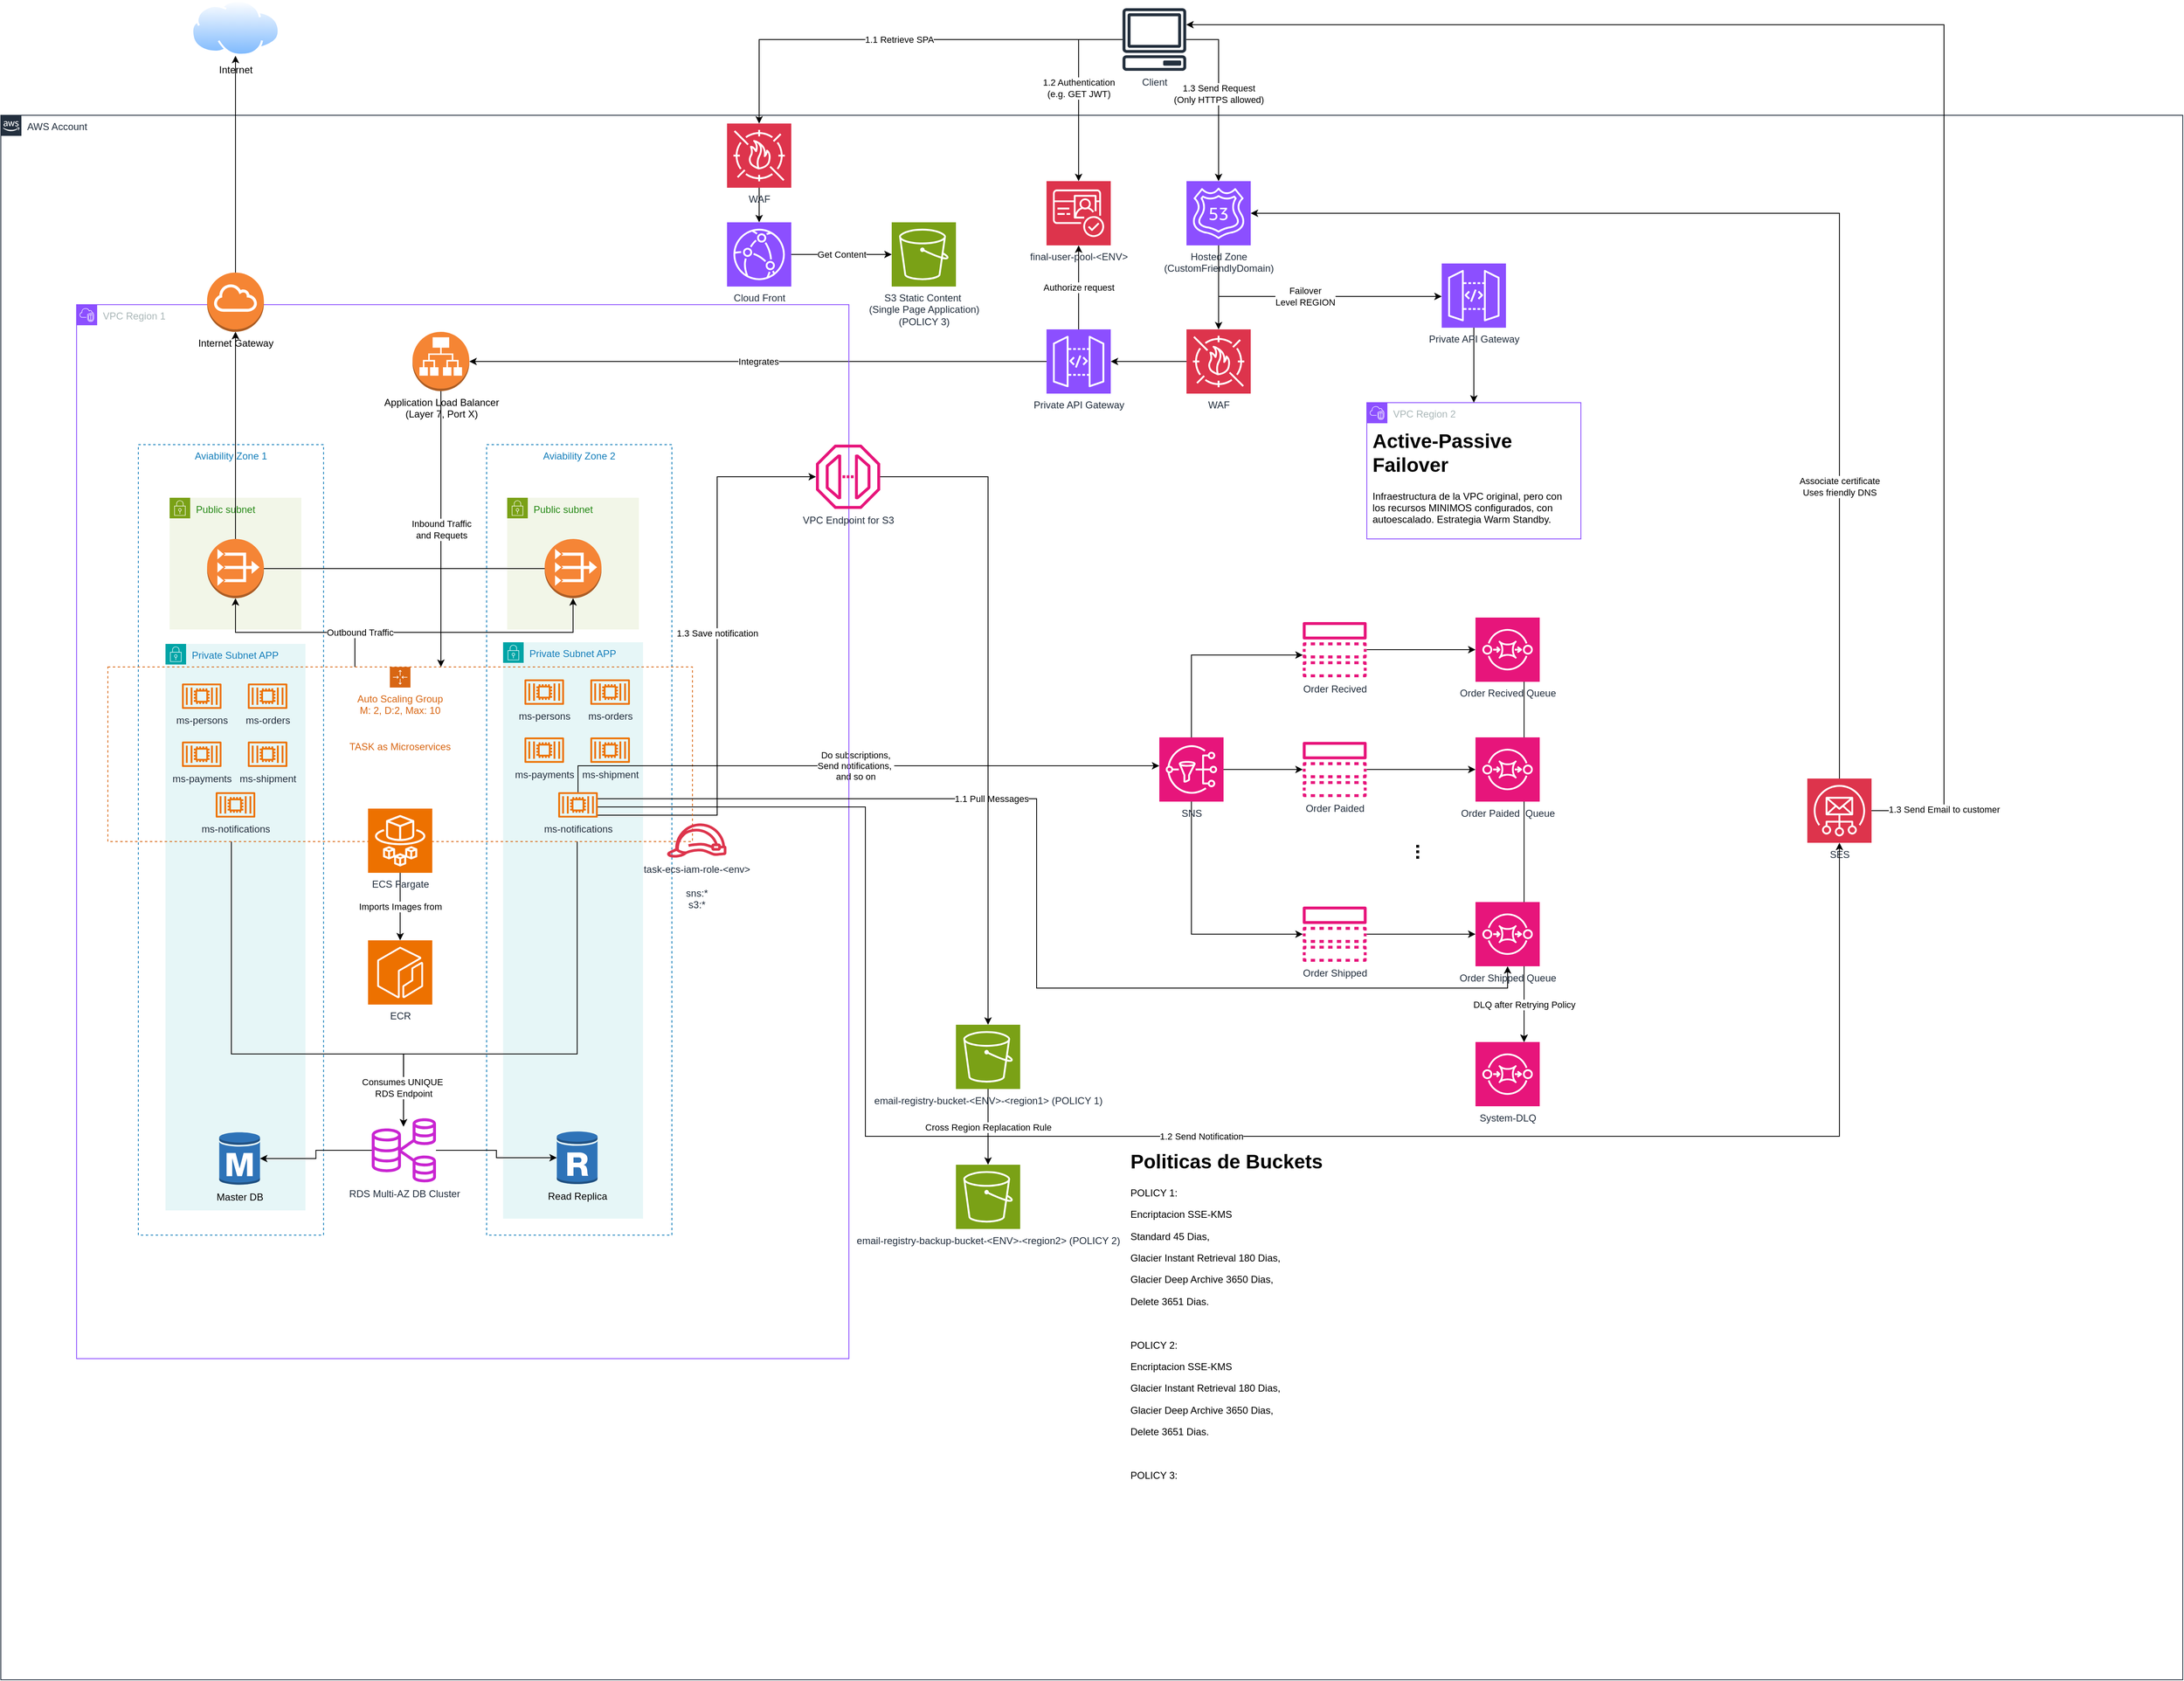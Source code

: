 <mxfile version="26.0.14">
  <diagram name="Página-1" id="UeyDWp3atbMxSJS5Hcny">
    <mxGraphModel dx="2261" dy="1907" grid="1" gridSize="10" guides="1" tooltips="1" connect="1" arrows="1" fold="1" page="1" pageScale="1" pageWidth="827" pageHeight="1169" math="0" shadow="0">
      <root>
        <mxCell id="0" />
        <mxCell id="1" parent="0" />
        <mxCell id="W8wxUIG6hcebt33dwh8t-103" value="Public subnet" style="points=[[0,0],[0.25,0],[0.5,0],[0.75,0],[1,0],[1,0.25],[1,0.5],[1,0.75],[1,1],[0.75,1],[0.5,1],[0.25,1],[0,1],[0,0.75],[0,0.5],[0,0.25]];outlineConnect=0;gradientColor=none;html=1;whiteSpace=wrap;fontSize=12;fontStyle=0;container=0;pointerEvents=0;collapsible=0;recursiveResize=0;shape=mxgraph.aws4.group;grIcon=mxgraph.aws4.group_security_group;grStroke=0;strokeColor=#7AA116;fillColor=#F2F6E8;verticalAlign=top;align=left;spacingLeft=30;fontColor=#248814;dashed=0;movable=1;resizable=1;rotatable=1;deletable=1;editable=1;locked=0;connectable=1;" parent="1" vertex="1">
          <mxGeometry x="35" y="364.5" width="160" height="160" as="geometry" />
        </mxCell>
        <mxCell id="W8wxUIG6hcebt33dwh8t-148" value="Aviability Zone 2" style="fillColor=none;strokeColor=#147EBA;dashed=1;verticalAlign=top;fontStyle=0;fontColor=#147EBA;whiteSpace=wrap;html=1;" parent="1" vertex="1">
          <mxGeometry x="10" y="300" width="225" height="960" as="geometry" />
        </mxCell>
        <mxCell id="W8wxUIG6hcebt33dwh8t-147" value="Aviability Zone 1" style="fillColor=none;strokeColor=#147EBA;dashed=1;verticalAlign=top;fontStyle=0;fontColor=#147EBA;whiteSpace=wrap;html=1;" parent="1" vertex="1">
          <mxGeometry x="-413" y="300" width="225" height="960" as="geometry" />
        </mxCell>
        <mxCell id="W8wxUIG6hcebt33dwh8t-63" value="Public subnet" style="points=[[0,0],[0.25,0],[0.5,0],[0.75,0],[1,0],[1,0.25],[1,0.5],[1,0.75],[1,1],[0.75,1],[0.5,1],[0.25,1],[0,1],[0,0.75],[0,0.5],[0,0.25]];outlineConnect=0;gradientColor=none;html=1;whiteSpace=wrap;fontSize=12;fontStyle=0;container=0;pointerEvents=0;collapsible=0;recursiveResize=0;shape=mxgraph.aws4.group;grIcon=mxgraph.aws4.group_security_group;grStroke=0;strokeColor=#7AA116;fillColor=#F2F6E8;verticalAlign=top;align=left;spacingLeft=30;fontColor=#248814;dashed=0;" parent="1" vertex="1">
          <mxGeometry x="-375" y="364.5" width="160" height="160" as="geometry" />
        </mxCell>
        <mxCell id="W8wxUIG6hcebt33dwh8t-146" style="edgeStyle=orthogonalEdgeStyle;rounded=0;orthogonalLoop=1;jettySize=auto;html=1;entryX=0.5;entryY=1;entryDx=0;entryDy=0;entryPerimeter=0;" parent="1" source="W8wxUIG6hcebt33dwh8t-104" target="W8wxUIG6hcebt33dwh8t-142" edge="1">
          <mxGeometry relative="1" as="geometry" />
        </mxCell>
        <mxCell id="W8wxUIG6hcebt33dwh8t-137" value="AWS Account" style="points=[[0,0],[0.25,0],[0.5,0],[0.75,0],[1,0],[1,0.25],[1,0.5],[1,0.75],[1,1],[0.75,1],[0.5,1],[0.25,1],[0,1],[0,0.75],[0,0.5],[0,0.25]];outlineConnect=0;gradientColor=none;html=1;whiteSpace=wrap;fontSize=12;fontStyle=0;container=0;pointerEvents=0;collapsible=0;recursiveResize=0;shape=mxgraph.aws4.group;grIcon=mxgraph.aws4.group_aws_cloud_alt;strokeColor=#232F3E;fillColor=none;verticalAlign=top;align=left;spacingLeft=30;fontColor=#232F3E;dashed=0;" parent="1" vertex="1">
          <mxGeometry x="-580" y="-100" width="2650" height="1900" as="geometry" />
        </mxCell>
        <mxCell id="W8wxUIG6hcebt33dwh8t-102" value="Private Subnet APP" style="points=[[0,0],[0.25,0],[0.5,0],[0.75,0],[1,0],[1,0.25],[1,0.5],[1,0.75],[1,1],[0.75,1],[0.5,1],[0.25,1],[0,1],[0,0.75],[0,0.5],[0,0.25]];outlineConnect=0;gradientColor=none;html=1;whiteSpace=wrap;fontSize=12;fontStyle=0;container=0;pointerEvents=0;collapsible=0;recursiveResize=0;shape=mxgraph.aws4.group;grIcon=mxgraph.aws4.group_security_group;grStroke=0;strokeColor=#00A4A6;fillColor=#E6F6F7;verticalAlign=top;align=left;spacingLeft=30;fontColor=#147EBA;dashed=0;movable=1;resizable=1;rotatable=1;deletable=1;editable=1;locked=0;connectable=1;" parent="1" vertex="1">
          <mxGeometry x="30" y="540" width="170" height="700" as="geometry" />
        </mxCell>
        <mxCell id="W8wxUIG6hcebt33dwh8t-8" style="edgeStyle=orthogonalEdgeStyle;rounded=0;orthogonalLoop=1;jettySize=auto;html=1;" parent="1" source="W8wxUIG6hcebt33dwh8t-2" target="W8wxUIG6hcebt33dwh8t-4" edge="1">
          <mxGeometry relative="1" as="geometry">
            <Array as="points">
              <mxPoint x="866" y="555.5" />
            </Array>
          </mxGeometry>
        </mxCell>
        <mxCell id="W8wxUIG6hcebt33dwh8t-9" style="edgeStyle=orthogonalEdgeStyle;rounded=0;orthogonalLoop=1;jettySize=auto;html=1;" parent="1" source="W8wxUIG6hcebt33dwh8t-2" target="W8wxUIG6hcebt33dwh8t-5" edge="1">
          <mxGeometry relative="1" as="geometry" />
        </mxCell>
        <mxCell id="W8wxUIG6hcebt33dwh8t-10" style="edgeStyle=orthogonalEdgeStyle;rounded=0;orthogonalLoop=1;jettySize=auto;html=1;" parent="1" source="W8wxUIG6hcebt33dwh8t-2" target="W8wxUIG6hcebt33dwh8t-6" edge="1">
          <mxGeometry relative="1" as="geometry">
            <Array as="points">
              <mxPoint x="866" y="894.5" />
            </Array>
          </mxGeometry>
        </mxCell>
        <mxCell id="W8wxUIG6hcebt33dwh8t-2" value="SNS" style="sketch=0;points=[[0,0,0],[0.25,0,0],[0.5,0,0],[0.75,0,0],[1,0,0],[0,1,0],[0.25,1,0],[0.5,1,0],[0.75,1,0],[1,1,0],[0,0.25,0],[0,0.5,0],[0,0.75,0],[1,0.25,0],[1,0.5,0],[1,0.75,0]];outlineConnect=0;fontColor=#232F3E;fillColor=#E7157B;strokeColor=#ffffff;dashed=0;verticalLabelPosition=bottom;verticalAlign=top;align=center;html=1;fontSize=12;fontStyle=0;aspect=fixed;shape=mxgraph.aws4.resourceIcon;resIcon=mxgraph.aws4.sns;" parent="1" vertex="1">
          <mxGeometry x="827" y="655.5" width="78" height="78" as="geometry" />
        </mxCell>
        <mxCell id="W8wxUIG6hcebt33dwh8t-18" style="edgeStyle=orthogonalEdgeStyle;rounded=0;orthogonalLoop=1;jettySize=auto;html=1;" parent="1" source="W8wxUIG6hcebt33dwh8t-4" target="W8wxUIG6hcebt33dwh8t-13" edge="1">
          <mxGeometry relative="1" as="geometry" />
        </mxCell>
        <mxCell id="W8wxUIG6hcebt33dwh8t-4" value="Order Recived" style="sketch=0;outlineConnect=0;fontColor=#232F3E;gradientColor=none;fillColor=#E7157B;strokeColor=none;dashed=0;verticalLabelPosition=bottom;verticalAlign=top;align=center;html=1;fontSize=12;fontStyle=0;aspect=fixed;pointerEvents=1;shape=mxgraph.aws4.topic;" parent="1" vertex="1">
          <mxGeometry x="1001" y="515.5" width="78" height="67" as="geometry" />
        </mxCell>
        <mxCell id="W8wxUIG6hcebt33dwh8t-17" style="edgeStyle=orthogonalEdgeStyle;rounded=0;orthogonalLoop=1;jettySize=auto;html=1;" parent="1" source="W8wxUIG6hcebt33dwh8t-5" target="W8wxUIG6hcebt33dwh8t-14" edge="1">
          <mxGeometry relative="1" as="geometry" />
        </mxCell>
        <mxCell id="W8wxUIG6hcebt33dwh8t-5" value="Order Paided" style="sketch=0;outlineConnect=0;fontColor=#232F3E;gradientColor=none;fillColor=#E7157B;strokeColor=none;dashed=0;verticalLabelPosition=bottom;verticalAlign=top;align=center;html=1;fontSize=12;fontStyle=0;aspect=fixed;pointerEvents=1;shape=mxgraph.aws4.topic;" parent="1" vertex="1">
          <mxGeometry x="1001" y="661" width="78" height="67" as="geometry" />
        </mxCell>
        <mxCell id="W8wxUIG6hcebt33dwh8t-16" style="edgeStyle=orthogonalEdgeStyle;rounded=0;orthogonalLoop=1;jettySize=auto;html=1;" parent="1" source="W8wxUIG6hcebt33dwh8t-6" target="W8wxUIG6hcebt33dwh8t-15" edge="1">
          <mxGeometry relative="1" as="geometry" />
        </mxCell>
        <mxCell id="W8wxUIG6hcebt33dwh8t-6" value="Order Shipped" style="sketch=0;outlineConnect=0;fontColor=#232F3E;gradientColor=none;fillColor=#E7157B;strokeColor=none;dashed=0;verticalLabelPosition=bottom;verticalAlign=top;align=center;html=1;fontSize=12;fontStyle=0;aspect=fixed;pointerEvents=1;shape=mxgraph.aws4.topic;" parent="1" vertex="1">
          <mxGeometry x="1001" y="861" width="78" height="67" as="geometry" />
        </mxCell>
        <mxCell id="W8wxUIG6hcebt33dwh8t-34" value="Cross Region Replacation Rule" style="edgeStyle=orthogonalEdgeStyle;rounded=0;orthogonalLoop=1;jettySize=auto;html=1;" parent="1" source="W8wxUIG6hcebt33dwh8t-11" target="W8wxUIG6hcebt33dwh8t-33" edge="1">
          <mxGeometry relative="1" as="geometry">
            <mxPoint as="offset" />
          </mxGeometry>
        </mxCell>
        <mxCell id="W8wxUIG6hcebt33dwh8t-11" value="email-registry-bucket-&amp;lt;ENV&amp;gt;-&amp;lt;region1&amp;gt; (POLICY 1)" style="sketch=0;points=[[0,0,0],[0.25,0,0],[0.5,0,0],[0.75,0,0],[1,0,0],[0,1,0],[0.25,1,0],[0.5,1,0],[0.75,1,0],[1,1,0],[0,0.25,0],[0,0.5,0],[0,0.75,0],[1,0.25,0],[1,0.5,0],[1,0.75,0]];outlineConnect=0;fontColor=#232F3E;fillColor=#7AA116;strokeColor=#ffffff;dashed=0;verticalLabelPosition=bottom;verticalAlign=top;align=center;html=1;fontSize=12;fontStyle=0;aspect=fixed;shape=mxgraph.aws4.resourceIcon;resIcon=mxgraph.aws4.s3;" parent="1" vertex="1">
          <mxGeometry x="580" y="1004.5" width="78" height="78" as="geometry" />
        </mxCell>
        <mxCell id="W8wxUIG6hcebt33dwh8t-12" value="&lt;h1 style=&quot;margin-top: 0px;&quot;&gt;Politicas de Buckets&lt;/h1&gt;&lt;p&gt;&lt;span style=&quot;background-color: transparent; color: light-dark(rgb(0, 0, 0), rgb(255, 255, 255));&quot;&gt;POLICY 1:&lt;/span&gt;&lt;br&gt;&lt;/p&gt;&lt;p&gt;Encriptacion SSE-KMS&lt;span style=&quot;background-color: transparent; color: light-dark(rgb(0, 0, 0), rgb(255, 255, 255));&quot;&gt;&lt;br&gt;&lt;/span&gt;&lt;/p&gt;&lt;p&gt;Standard 45 Dias,&lt;/p&gt;&lt;p&gt;Glacier Instant Retrieval 180 Dias,&lt;/p&gt;&lt;p&gt;&lt;span style=&quot;background-color: transparent; color: light-dark(rgb(0, 0, 0), rgb(255, 255, 255));&quot;&gt;Glacier Deep Archive 3650 Dias,&lt;/span&gt;&lt;br&gt;&lt;/p&gt;&lt;p&gt;&lt;span style=&quot;background-color: transparent; color: light-dark(rgb(0, 0, 0), rgb(255, 255, 255));&quot;&gt;Delete 3651 Dias.&lt;/span&gt;&lt;/p&gt;&lt;p&gt;&lt;span style=&quot;background-color: transparent; color: light-dark(rgb(0, 0, 0), rgb(255, 255, 255));&quot;&gt;&lt;br&gt;&lt;/span&gt;&lt;/p&gt;&lt;p&gt;POLICY 2:&lt;/p&gt;&lt;p&gt;Encriptacion SSE-KMS&lt;br&gt;&lt;/p&gt;&lt;p&gt;&lt;span style=&quot;background-color: transparent; color: light-dark(rgb(0, 0, 0), rgb(255, 255, 255));&quot;&gt;Glacier Instant Retrieval 180 Dias,&lt;/span&gt;&lt;br&gt;&lt;/p&gt;&lt;p&gt;&lt;span style=&quot;background-color: transparent; color: light-dark(rgb(0, 0, 0), rgb(255, 255, 255));&quot;&gt;Glacier Deep Archive 3650 Dias,&lt;/span&gt;&lt;br&gt;&lt;/p&gt;&lt;p&gt;&lt;span style=&quot;background-color: transparent; color: light-dark(rgb(0, 0, 0), rgb(255, 255, 255));&quot;&gt;Delete 3651 Dias.&lt;/span&gt;&lt;/p&gt;&lt;p&gt;&lt;span style=&quot;background-color: transparent; color: light-dark(rgb(0, 0, 0), rgb(255, 255, 255));&quot;&gt;&lt;br&gt;&lt;/span&gt;&lt;/p&gt;&lt;p&gt;&lt;span style=&quot;background-color: transparent; color: light-dark(rgb(0, 0, 0), rgb(255, 255, 255));&quot;&gt;POLICY 3:&lt;/span&gt;&lt;/p&gt;&lt;p&gt;&lt;span style=&quot;background-color: transparent; color: light-dark(rgb(0, 0, 0), rgb(255, 255, 255));&quot;&gt;&lt;br&gt;&lt;/span&gt;&lt;/p&gt;" style="text;html=1;whiteSpace=wrap;overflow=hidden;rounded=0;" parent="1" vertex="1">
          <mxGeometry x="790" y="1150" width="380" height="600" as="geometry" />
        </mxCell>
        <mxCell id="W8wxUIG6hcebt33dwh8t-37" style="edgeStyle=orthogonalEdgeStyle;rounded=0;orthogonalLoop=1;jettySize=auto;html=1;" parent="1" edge="1">
          <mxGeometry relative="1" as="geometry">
            <mxPoint x="1270" y="588" as="sourcePoint" />
            <mxPoint x="1270" y="1025.5" as="targetPoint" />
          </mxGeometry>
        </mxCell>
        <mxCell id="W8wxUIG6hcebt33dwh8t-13" value="Order Recived Queue" style="sketch=0;points=[[0,0,0],[0.25,0,0],[0.5,0,0],[0.75,0,0],[1,0,0],[0,1,0],[0.25,1,0],[0.5,1,0],[0.75,1,0],[1,1,0],[0,0.25,0],[0,0.5,0],[0,0.75,0],[1,0.25,0],[1,0.5,0],[1,0.75,0]];outlineConnect=0;fontColor=#232F3E;fillColor=#E7157B;strokeColor=#ffffff;dashed=0;verticalLabelPosition=bottom;verticalAlign=top;align=center;html=1;fontSize=12;fontStyle=0;aspect=fixed;shape=mxgraph.aws4.resourceIcon;resIcon=mxgraph.aws4.sqs;" parent="1" vertex="1">
          <mxGeometry x="1211" y="510" width="78" height="78" as="geometry" />
        </mxCell>
        <mxCell id="W8wxUIG6hcebt33dwh8t-38" style="edgeStyle=orthogonalEdgeStyle;rounded=0;orthogonalLoop=1;jettySize=auto;html=1;" parent="1" edge="1">
          <mxGeometry relative="1" as="geometry">
            <mxPoint x="1270" y="733.5" as="sourcePoint" />
            <mxPoint x="1270" y="1025.5" as="targetPoint" />
          </mxGeometry>
        </mxCell>
        <mxCell id="W8wxUIG6hcebt33dwh8t-14" value="Order Paided&amp;nbsp;&amp;nbsp;Queue" style="sketch=0;points=[[0,0,0],[0.25,0,0],[0.5,0,0],[0.75,0,0],[1,0,0],[0,1,0],[0.25,1,0],[0.5,1,0],[0.75,1,0],[1,1,0],[0,0.25,0],[0,0.5,0],[0,0.75,0],[1,0.25,0],[1,0.5,0],[1,0.75,0]];outlineConnect=0;fontColor=#232F3E;fillColor=#E7157B;strokeColor=#ffffff;dashed=0;verticalLabelPosition=bottom;verticalAlign=top;align=center;html=1;fontSize=12;fontStyle=0;aspect=fixed;shape=mxgraph.aws4.resourceIcon;resIcon=mxgraph.aws4.sqs;" parent="1" vertex="1">
          <mxGeometry x="1211" y="655.5" width="78" height="78" as="geometry" />
        </mxCell>
        <mxCell id="W8wxUIG6hcebt33dwh8t-15" value="Order Shipped Queue" style="sketch=0;points=[[0,0,0],[0.25,0,0],[0.5,0,0],[0.75,0,0],[1,0,0],[0,1,0],[0.25,1,0],[0.5,1,0],[0.75,1,0],[1,1,0],[0,0.25,0],[0,0.5,0],[0,0.75,0],[1,0.25,0],[1,0.5,0],[1,0.75,0]];outlineConnect=0;fontColor=#232F3E;fillColor=#E7157B;strokeColor=#ffffff;dashed=0;verticalLabelPosition=bottom;verticalAlign=top;align=center;html=1;fontSize=12;fontStyle=0;aspect=fixed;shape=mxgraph.aws4.resourceIcon;resIcon=mxgraph.aws4.sqs;" parent="1" vertex="1">
          <mxGeometry x="1211" y="855.5" width="78" height="78" as="geometry" />
        </mxCell>
        <mxCell id="W8wxUIG6hcebt33dwh8t-32" value="1.3 Save notification" style="edgeStyle=orthogonalEdgeStyle;rounded=0;orthogonalLoop=1;jettySize=auto;html=1;" parent="1" source="W8wxUIG6hcebt33dwh8t-128" target="yXCmuLq85bu9272WF-M7-2" edge="1">
          <mxGeometry x="0.084" relative="1" as="geometry">
            <mxPoint x="619" y="783.5" as="sourcePoint" />
            <Array as="points">
              <mxPoint x="290" y="750" />
              <mxPoint x="290" y="339" />
            </Array>
            <mxPoint as="offset" />
          </mxGeometry>
        </mxCell>
        <mxCell id="W8wxUIG6hcebt33dwh8t-151" value="1.3 Send Email to customer" style="edgeStyle=orthogonalEdgeStyle;rounded=0;orthogonalLoop=1;jettySize=auto;html=1;" parent="1" source="W8wxUIG6hcebt33dwh8t-23" target="W8wxUIG6hcebt33dwh8t-45" edge="1">
          <mxGeometry x="-0.909" relative="1" as="geometry">
            <Array as="points">
              <mxPoint x="1780" y="744" />
              <mxPoint x="1780" y="-210" />
            </Array>
            <mxPoint as="offset" />
          </mxGeometry>
        </mxCell>
        <mxCell id="W8wxUIG6hcebt33dwh8t-23" value="SES" style="sketch=0;points=[[0,0,0],[0.25,0,0],[0.5,0,0],[0.75,0,0],[1,0,0],[0,1,0],[0.25,1,0],[0.5,1,0],[0.75,1,0],[1,1,0],[0,0.25,0],[0,0.5,0],[0,0.75,0],[1,0.25,0],[1,0.5,0],[1,0.75,0]];outlineConnect=0;fontColor=#232F3E;fillColor=#DD344C;strokeColor=#ffffff;dashed=0;verticalLabelPosition=bottom;verticalAlign=top;align=center;html=1;fontSize=12;fontStyle=0;aspect=fixed;shape=mxgraph.aws4.resourceIcon;resIcon=mxgraph.aws4.simple_email_service;" parent="1" vertex="1">
          <mxGeometry x="1614" y="705.5" width="78" height="78" as="geometry" />
        </mxCell>
        <mxCell id="W8wxUIG6hcebt33dwh8t-53" style="edgeStyle=orthogonalEdgeStyle;rounded=0;orthogonalLoop=1;jettySize=auto;html=1;" parent="1" source="W8wxUIG6hcebt33dwh8t-28" target="W8wxUIG6hcebt33dwh8t-52" edge="1">
          <mxGeometry relative="1" as="geometry" />
        </mxCell>
        <mxCell id="vb863O5oUdCs1b9omrCE-2" value="Failover&lt;div&gt;Level REGION&lt;/div&gt;" style="edgeStyle=orthogonalEdgeStyle;rounded=0;orthogonalLoop=1;jettySize=auto;html=1;" parent="1" source="W8wxUIG6hcebt33dwh8t-28" target="W8wxUIG6hcebt33dwh8t-157" edge="1">
          <mxGeometry relative="1" as="geometry">
            <Array as="points">
              <mxPoint x="899" y="120" />
            </Array>
          </mxGeometry>
        </mxCell>
        <mxCell id="W8wxUIG6hcebt33dwh8t-28" value="Hosted Zone&lt;div&gt;(CustomFriendlyDomain)&lt;/div&gt;" style="sketch=0;points=[[0,0,0],[0.25,0,0],[0.5,0,0],[0.75,0,0],[1,0,0],[0,1,0],[0.25,1,0],[0.5,1,0],[0.75,1,0],[1,1,0],[0,0.25,0],[0,0.5,0],[0,0.75,0],[1,0.25,0],[1,0.5,0],[1,0.75,0]];outlineConnect=0;fontColor=#232F3E;fillColor=#8C4FFF;strokeColor=#ffffff;dashed=0;verticalLabelPosition=bottom;verticalAlign=top;align=center;html=1;fontSize=12;fontStyle=0;aspect=fixed;shape=mxgraph.aws4.resourceIcon;resIcon=mxgraph.aws4.route_53;" parent="1" vertex="1">
          <mxGeometry x="860" y="-20" width="78" height="78" as="geometry" />
        </mxCell>
        <mxCell id="W8wxUIG6hcebt33dwh8t-30" value="&lt;h1 style=&quot;margin-top: 0px;&quot;&gt;...&lt;/h1&gt;" style="text;html=1;whiteSpace=wrap;overflow=hidden;rounded=0;rotation=90;" parent="1" vertex="1">
          <mxGeometry x="1131" y="775.5" width="30" height="44.5" as="geometry" />
        </mxCell>
        <mxCell id="W8wxUIG6hcebt33dwh8t-33" value="email-registry-backup-bucket-&amp;lt;ENV&amp;gt;-&amp;lt;region2&amp;gt;&amp;nbsp;(POLICY 2)" style="sketch=0;points=[[0,0,0],[0.25,0,0],[0.5,0,0],[0.75,0,0],[1,0,0],[0,1,0],[0.25,1,0],[0.5,1,0],[0.75,1,0],[1,1,0],[0,0.25,0],[0,0.5,0],[0,0.75,0],[1,0.25,0],[1,0.5,0],[1,0.75,0]];outlineConnect=0;fontColor=#232F3E;fillColor=#7AA116;strokeColor=#ffffff;dashed=0;verticalLabelPosition=bottom;verticalAlign=top;align=center;html=1;fontSize=12;fontStyle=0;aspect=fixed;shape=mxgraph.aws4.resourceIcon;resIcon=mxgraph.aws4.s3;" parent="1" vertex="1">
          <mxGeometry x="580" y="1174.5" width="78" height="78" as="geometry" />
        </mxCell>
        <mxCell id="W8wxUIG6hcebt33dwh8t-35" value="System-DLQ" style="sketch=0;points=[[0,0,0],[0.25,0,0],[0.5,0,0],[0.75,0,0],[1,0,0],[0,1,0],[0.25,1,0],[0.5,1,0],[0.75,1,0],[1,1,0],[0,0.25,0],[0,0.5,0],[0,0.75,0],[1,0.25,0],[1,0.5,0],[1,0.75,0]];outlineConnect=0;fontColor=#232F3E;fillColor=#E7157B;strokeColor=#ffffff;dashed=0;verticalLabelPosition=bottom;verticalAlign=top;align=center;html=1;fontSize=12;fontStyle=0;aspect=fixed;shape=mxgraph.aws4.resourceIcon;resIcon=mxgraph.aws4.sqs;" parent="1" vertex="1">
          <mxGeometry x="1211" y="1025.5" width="78" height="78" as="geometry" />
        </mxCell>
        <mxCell id="W8wxUIG6hcebt33dwh8t-39" value="DLQ after Retrying Policy" style="edgeStyle=orthogonalEdgeStyle;rounded=0;orthogonalLoop=1;jettySize=auto;html=1;entryX=0.5;entryY=0;entryDx=0;entryDy=0;entryPerimeter=0;" parent="1" edge="1">
          <mxGeometry relative="1" as="geometry">
            <mxPoint x="1270" y="933.5" as="sourcePoint" />
            <mxPoint x="1270" y="1025.5" as="targetPoint" />
          </mxGeometry>
        </mxCell>
        <mxCell id="W8wxUIG6hcebt33dwh8t-44" value="Get Content" style="edgeStyle=orthogonalEdgeStyle;rounded=0;orthogonalLoop=1;jettySize=auto;html=1;" parent="1" source="W8wxUIG6hcebt33dwh8t-41" target="W8wxUIG6hcebt33dwh8t-43" edge="1">
          <mxGeometry relative="1" as="geometry" />
        </mxCell>
        <mxCell id="W8wxUIG6hcebt33dwh8t-41" value="Cloud Front" style="sketch=0;points=[[0,0,0],[0.25,0,0],[0.5,0,0],[0.75,0,0],[1,0,0],[0,1,0],[0.25,1,0],[0.5,1,0],[0.75,1,0],[1,1,0],[0,0.25,0],[0,0.5,0],[0,0.75,0],[1,0.25,0],[1,0.5,0],[1,0.75,0]];outlineConnect=0;fontColor=#232F3E;fillColor=#8C4FFF;strokeColor=#ffffff;dashed=0;verticalLabelPosition=bottom;verticalAlign=top;align=center;html=1;fontSize=12;fontStyle=0;aspect=fixed;shape=mxgraph.aws4.resourceIcon;resIcon=mxgraph.aws4.cloudfront;" parent="1" vertex="1">
          <mxGeometry x="302" y="30" width="78" height="78" as="geometry" />
        </mxCell>
        <mxCell id="W8wxUIG6hcebt33dwh8t-42" value="final-user-pool-&amp;lt;ENV&amp;gt;" style="sketch=0;points=[[0,0,0],[0.25,0,0],[0.5,0,0],[0.75,0,0],[1,0,0],[0,1,0],[0.25,1,0],[0.5,1,0],[0.75,1,0],[1,1,0],[0,0.25,0],[0,0.5,0],[0,0.75,0],[1,0.25,0],[1,0.5,0],[1,0.75,0]];outlineConnect=0;fontColor=#232F3E;fillColor=#DD344C;strokeColor=#ffffff;dashed=0;verticalLabelPosition=bottom;verticalAlign=top;align=center;html=1;fontSize=12;fontStyle=0;aspect=fixed;shape=mxgraph.aws4.resourceIcon;resIcon=mxgraph.aws4.cognito;" parent="1" vertex="1">
          <mxGeometry x="690" y="-20" width="78" height="78" as="geometry" />
        </mxCell>
        <mxCell id="W8wxUIG6hcebt33dwh8t-43" value="S3 Static Content&amp;nbsp;&lt;div&gt;&lt;span style=&quot;background-color: transparent; color: light-dark(rgb(35, 47, 62), rgb(189, 199, 212));&quot;&gt;(Single Page Application)&lt;/span&gt;&lt;/div&gt;&lt;div&gt;&lt;span style=&quot;background-color: transparent; color: light-dark(rgb(35, 47, 62), rgb(189, 199, 212));&quot;&gt;(POLICY 3)&lt;/span&gt;&lt;/div&gt;" style="sketch=0;points=[[0,0,0],[0.25,0,0],[0.5,0,0],[0.75,0,0],[1,0,0],[0,1,0],[0.25,1,0],[0.5,1,0],[0.75,1,0],[1,1,0],[0,0.25,0],[0,0.5,0],[0,0.75,0],[1,0.25,0],[1,0.5,0],[1,0.75,0]];outlineConnect=0;fontColor=#232F3E;fillColor=#7AA116;strokeColor=#ffffff;dashed=0;verticalLabelPosition=bottom;verticalAlign=top;align=center;html=1;fontSize=12;fontStyle=0;aspect=fixed;shape=mxgraph.aws4.resourceIcon;resIcon=mxgraph.aws4.s3;" parent="1" vertex="1">
          <mxGeometry x="502" y="30" width="78" height="78" as="geometry" />
        </mxCell>
        <mxCell id="W8wxUIG6hcebt33dwh8t-47" value="1.2 Authentication&lt;div&gt;(e.g. GET JWT)&lt;/div&gt;" style="edgeStyle=orthogonalEdgeStyle;rounded=0;orthogonalLoop=1;jettySize=auto;html=1;" parent="1" source="W8wxUIG6hcebt33dwh8t-45" target="W8wxUIG6hcebt33dwh8t-42" edge="1">
          <mxGeometry relative="1" as="geometry" />
        </mxCell>
        <mxCell id="W8wxUIG6hcebt33dwh8t-49" value="1.3 Send Request&lt;div&gt;(Only HTTPS allowed)&lt;/div&gt;" style="edgeStyle=orthogonalEdgeStyle;rounded=0;orthogonalLoop=1;jettySize=auto;html=1;" parent="1" source="W8wxUIG6hcebt33dwh8t-45" target="W8wxUIG6hcebt33dwh8t-28" edge="1">
          <mxGeometry relative="1" as="geometry" />
        </mxCell>
        <mxCell id="MJlRMA11UOelgyCEUxNU-2" value="1.1 Retrieve SPA" style="edgeStyle=orthogonalEdgeStyle;rounded=0;orthogonalLoop=1;jettySize=auto;html=1;" parent="1" source="W8wxUIG6hcebt33dwh8t-45" target="MJlRMA11UOelgyCEUxNU-1" edge="1">
          <mxGeometry relative="1" as="geometry" />
        </mxCell>
        <mxCell id="W8wxUIG6hcebt33dwh8t-45" value="Client" style="sketch=0;outlineConnect=0;fontColor=#232F3E;gradientColor=none;fillColor=#232F3D;strokeColor=none;dashed=0;verticalLabelPosition=bottom;verticalAlign=top;align=center;html=1;fontSize=12;fontStyle=0;aspect=fixed;pointerEvents=1;shape=mxgraph.aws4.client;" parent="1" vertex="1">
          <mxGeometry x="782" y="-230" width="78" height="76" as="geometry" />
        </mxCell>
        <mxCell id="W8wxUIG6hcebt33dwh8t-131" value="Integrates" style="edgeStyle=orthogonalEdgeStyle;rounded=0;orthogonalLoop=1;jettySize=auto;html=1;" parent="1" source="W8wxUIG6hcebt33dwh8t-48" target="W8wxUIG6hcebt33dwh8t-115" edge="1">
          <mxGeometry relative="1" as="geometry">
            <mxPoint x="288" y="199" as="targetPoint" />
          </mxGeometry>
        </mxCell>
        <mxCell id="W8wxUIG6hcebt33dwh8t-150" value="Authorize request" style="edgeStyle=orthogonalEdgeStyle;rounded=0;orthogonalLoop=1;jettySize=auto;html=1;" parent="1" source="W8wxUIG6hcebt33dwh8t-48" target="W8wxUIG6hcebt33dwh8t-42" edge="1">
          <mxGeometry relative="1" as="geometry" />
        </mxCell>
        <mxCell id="W8wxUIG6hcebt33dwh8t-48" value="Private API Gateway" style="sketch=0;points=[[0,0,0],[0.25,0,0],[0.5,0,0],[0.75,0,0],[1,0,0],[0,1,0],[0.25,1,0],[0.5,1,0],[0.75,1,0],[1,1,0],[0,0.25,0],[0,0.5,0],[0,0.75,0],[1,0.25,0],[1,0.5,0],[1,0.75,0]];outlineConnect=0;fontColor=#232F3E;fillColor=#8C4FFF;strokeColor=#ffffff;dashed=0;verticalLabelPosition=bottom;verticalAlign=top;align=center;html=1;fontSize=12;fontStyle=0;aspect=fixed;shape=mxgraph.aws4.resourceIcon;resIcon=mxgraph.aws4.api_gateway;" parent="1" vertex="1">
          <mxGeometry x="690" y="160" width="78" height="78" as="geometry" />
        </mxCell>
        <mxCell id="W8wxUIG6hcebt33dwh8t-51" value="Associate certificate&lt;div&gt;Uses friendly DNS&lt;/div&gt;" style="edgeStyle=orthogonalEdgeStyle;rounded=0;orthogonalLoop=1;jettySize=auto;html=1;entryX=1;entryY=0.5;entryDx=0;entryDy=0;entryPerimeter=0;" parent="1" source="W8wxUIG6hcebt33dwh8t-23" target="W8wxUIG6hcebt33dwh8t-28" edge="1">
          <mxGeometry x="-0.494" relative="1" as="geometry">
            <Array as="points">
              <mxPoint x="1653" y="19" />
            </Array>
            <mxPoint as="offset" />
          </mxGeometry>
        </mxCell>
        <mxCell id="W8wxUIG6hcebt33dwh8t-54" style="edgeStyle=orthogonalEdgeStyle;rounded=0;orthogonalLoop=1;jettySize=auto;html=1;" parent="1" source="W8wxUIG6hcebt33dwh8t-52" target="W8wxUIG6hcebt33dwh8t-48" edge="1">
          <mxGeometry relative="1" as="geometry" />
        </mxCell>
        <mxCell id="W8wxUIG6hcebt33dwh8t-52" value="WAF" style="sketch=0;points=[[0,0,0],[0.25,0,0],[0.5,0,0],[0.75,0,0],[1,0,0],[0,1,0],[0.25,1,0],[0.5,1,0],[0.75,1,0],[1,1,0],[0,0.25,0],[0,0.5,0],[0,0.75,0],[1,0.25,0],[1,0.5,0],[1,0.75,0]];outlineConnect=0;fontColor=#232F3E;fillColor=#DD344C;strokeColor=#ffffff;dashed=0;verticalLabelPosition=bottom;verticalAlign=top;align=center;html=1;fontSize=12;fontStyle=0;aspect=fixed;shape=mxgraph.aws4.resourceIcon;resIcon=mxgraph.aws4.waf;" parent="1" vertex="1">
          <mxGeometry x="860" y="160" width="78" height="78" as="geometry" />
        </mxCell>
        <mxCell id="W8wxUIG6hcebt33dwh8t-62" value="Private Subnet APP" style="points=[[0,0],[0.25,0],[0.5,0],[0.75,0],[1,0],[1,0.25],[1,0.5],[1,0.75],[1,1],[0.75,1],[0.5,1],[0.25,1],[0,1],[0,0.75],[0,0.5],[0,0.25]];outlineConnect=0;gradientColor=none;html=1;whiteSpace=wrap;fontSize=12;fontStyle=0;container=0;pointerEvents=0;collapsible=0;recursiveResize=0;shape=mxgraph.aws4.group;grIcon=mxgraph.aws4.group_security_group;grStroke=0;strokeColor=#00A4A6;fillColor=#E6F6F7;verticalAlign=top;align=left;spacingLeft=30;fontColor=#147EBA;dashed=0;" parent="1" vertex="1">
          <mxGeometry x="-380" y="542" width="170" height="688" as="geometry" />
        </mxCell>
        <mxCell id="W8wxUIG6hcebt33dwh8t-117" style="edgeStyle=orthogonalEdgeStyle;rounded=0;orthogonalLoop=1;jettySize=auto;html=1;" parent="1" source="W8wxUIG6hcebt33dwh8t-69" edge="1">
          <mxGeometry relative="1" as="geometry">
            <mxPoint x="-90.947" y="1128.099" as="targetPoint" />
            <Array as="points">
              <mxPoint x="-300" y="1040" />
              <mxPoint x="-91" y="1040" />
            </Array>
          </mxGeometry>
        </mxCell>
        <mxCell id="W8wxUIG6hcebt33dwh8t-118" value="Consumes UNIQUE&amp;nbsp;&lt;div&gt;RDS Endpoint&lt;/div&gt;" style="edgeStyle=orthogonalEdgeStyle;rounded=0;orthogonalLoop=1;jettySize=auto;html=1;" parent="1" source="W8wxUIG6hcebt33dwh8t-69" edge="1">
          <mxGeometry x="0.827" relative="1" as="geometry">
            <mxPoint x="-90.947" y="1128.099" as="targetPoint" />
            <Array as="points">
              <mxPoint x="120" y="1040" />
              <mxPoint x="-91" y="1040" />
            </Array>
            <mxPoint y="1" as="offset" />
          </mxGeometry>
        </mxCell>
        <mxCell id="W8wxUIG6hcebt33dwh8t-140" style="edgeStyle=orthogonalEdgeStyle;rounded=0;orthogonalLoop=1;jettySize=auto;html=1;" parent="1" source="W8wxUIG6hcebt33dwh8t-69" target="W8wxUIG6hcebt33dwh8t-64" edge="1">
          <mxGeometry relative="1" as="geometry">
            <Array as="points">
              <mxPoint x="-150" y="528" />
              <mxPoint x="-295" y="528" />
            </Array>
          </mxGeometry>
        </mxCell>
        <mxCell id="W8wxUIG6hcebt33dwh8t-141" value="Outbound Traffic" style="edgeStyle=orthogonalEdgeStyle;rounded=0;orthogonalLoop=1;jettySize=auto;html=1;" parent="1" source="W8wxUIG6hcebt33dwh8t-69" target="W8wxUIG6hcebt33dwh8t-104" edge="1">
          <mxGeometry x="-0.727" relative="1" as="geometry">
            <Array as="points">
              <mxPoint x="-150" y="528" />
              <mxPoint x="115" y="528" />
            </Array>
            <mxPoint as="offset" />
          </mxGeometry>
        </mxCell>
        <mxCell id="W8wxUIG6hcebt33dwh8t-69" value="Auto Scaling Group&lt;div&gt;M: 2, D:2, Max: 10&lt;/div&gt;&lt;div&gt;&lt;br&gt;&lt;/div&gt;&lt;div&gt;&lt;br&gt;&lt;/div&gt;&lt;div&gt;TASK as Microservices&lt;/div&gt;" style="points=[[0,0],[0.25,0],[0.5,0],[0.75,0],[1,0],[1,0.25],[1,0.5],[1,0.75],[1,1],[0.75,1],[0.5,1],[0.25,1],[0,1],[0,0.75],[0,0.5],[0,0.25]];outlineConnect=0;gradientColor=none;html=1;whiteSpace=wrap;fontSize=12;fontStyle=0;container=0;pointerEvents=0;collapsible=0;recursiveResize=0;shape=mxgraph.aws4.groupCenter;grIcon=mxgraph.aws4.group_auto_scaling_group;grStroke=1;strokeColor=#D86613;fillColor=none;verticalAlign=top;align=center;fontColor=#D86613;dashed=1;spacingTop=25;" parent="1" vertex="1">
          <mxGeometry x="-450" y="570" width="710" height="212" as="geometry" />
        </mxCell>
        <mxCell id="W8wxUIG6hcebt33dwh8t-78" value="Imports Images from" style="edgeStyle=orthogonalEdgeStyle;rounded=0;orthogonalLoop=1;jettySize=auto;html=1;" parent="1" source="W8wxUIG6hcebt33dwh8t-70" target="W8wxUIG6hcebt33dwh8t-71" edge="1">
          <mxGeometry relative="1" as="geometry" />
        </mxCell>
        <mxCell id="W8wxUIG6hcebt33dwh8t-70" value="ECS Fargate" style="sketch=0;points=[[0,0,0],[0.25,0,0],[0.5,0,0],[0.75,0,0],[1,0,0],[0,1,0],[0.25,1,0],[0.5,1,0],[0.75,1,0],[1,1,0],[0,0.25,0],[0,0.5,0],[0,0.75,0],[1,0.25,0],[1,0.5,0],[1,0.75,0]];outlineConnect=0;fontColor=#232F3E;fillColor=#ED7100;strokeColor=#ffffff;dashed=0;verticalLabelPosition=bottom;verticalAlign=top;align=center;html=1;fontSize=12;fontStyle=0;aspect=fixed;shape=mxgraph.aws4.resourceIcon;resIcon=mxgraph.aws4.fargate;" parent="1" vertex="1">
          <mxGeometry x="-134" y="742" width="78" height="78" as="geometry" />
        </mxCell>
        <mxCell id="W8wxUIG6hcebt33dwh8t-71" value="ECR" style="sketch=0;points=[[0,0,0],[0.25,0,0],[0.5,0,0],[0.75,0,0],[1,0,0],[0,1,0],[0.25,1,0],[0.5,1,0],[0.75,1,0],[1,1,0],[0,0.25,0],[0,0.5,0],[0,0.75,0],[1,0.25,0],[1,0.5,0],[1,0.75,0]];outlineConnect=0;fontColor=#232F3E;fillColor=#ED7100;strokeColor=#ffffff;dashed=0;verticalLabelPosition=bottom;verticalAlign=top;align=center;html=1;fontSize=12;fontStyle=0;aspect=fixed;shape=mxgraph.aws4.resourceIcon;resIcon=mxgraph.aws4.ecr;" parent="1" vertex="1">
          <mxGeometry x="-134" y="902" width="78" height="78" as="geometry" />
        </mxCell>
        <mxCell id="W8wxUIG6hcebt33dwh8t-149" value="Inbound Traffic&lt;div&gt;and Requets&lt;/div&gt;" style="edgeStyle=orthogonalEdgeStyle;rounded=0;orthogonalLoop=1;jettySize=auto;html=1;" parent="1" source="W8wxUIG6hcebt33dwh8t-115" target="W8wxUIG6hcebt33dwh8t-69" edge="1">
          <mxGeometry relative="1" as="geometry">
            <Array as="points">
              <mxPoint x="-50" y="199" />
            </Array>
          </mxGeometry>
        </mxCell>
        <mxCell id="W8wxUIG6hcebt33dwh8t-119" value="ms-persons" style="sketch=0;outlineConnect=0;fontColor=#232F3E;gradientColor=none;fillColor=#ED7100;strokeColor=none;dashed=0;verticalLabelPosition=bottom;verticalAlign=top;align=center;html=1;fontSize=12;fontStyle=0;aspect=fixed;pointerEvents=1;shape=mxgraph.aws4.container_2;" parent="1" vertex="1">
          <mxGeometry x="-360" y="590" width="48" height="31" as="geometry" />
        </mxCell>
        <mxCell id="W8wxUIG6hcebt33dwh8t-120" value="ms-orders" style="sketch=0;outlineConnect=0;fontColor=#232F3E;gradientColor=none;fillColor=#ED7100;strokeColor=none;dashed=0;verticalLabelPosition=bottom;verticalAlign=top;align=center;html=1;fontSize=12;fontStyle=0;aspect=fixed;pointerEvents=1;shape=mxgraph.aws4.container_2;" parent="1" vertex="1">
          <mxGeometry x="-280" y="590" width="48" height="31" as="geometry" />
        </mxCell>
        <mxCell id="W8wxUIG6hcebt33dwh8t-121" value="ms-payments" style="sketch=0;outlineConnect=0;fontColor=#232F3E;gradientColor=none;fillColor=#ED7100;strokeColor=none;dashed=0;verticalLabelPosition=bottom;verticalAlign=top;align=center;html=1;fontSize=12;fontStyle=0;aspect=fixed;pointerEvents=1;shape=mxgraph.aws4.container_2;" parent="1" vertex="1">
          <mxGeometry x="-360" y="660.5" width="48" height="31" as="geometry" />
        </mxCell>
        <mxCell id="W8wxUIG6hcebt33dwh8t-122" value="ms-shipment" style="sketch=0;outlineConnect=0;fontColor=#232F3E;gradientColor=none;fillColor=#ED7100;strokeColor=none;dashed=0;verticalLabelPosition=bottom;verticalAlign=top;align=center;html=1;fontSize=12;fontStyle=0;aspect=fixed;pointerEvents=1;shape=mxgraph.aws4.container_2;" parent="1" vertex="1">
          <mxGeometry x="-280" y="660.5" width="48" height="31" as="geometry" />
        </mxCell>
        <mxCell id="W8wxUIG6hcebt33dwh8t-123" value="ms-notifications" style="sketch=0;outlineConnect=0;fontColor=#232F3E;gradientColor=none;fillColor=#ED7100;strokeColor=none;dashed=0;verticalLabelPosition=bottom;verticalAlign=top;align=center;html=1;fontSize=12;fontStyle=0;aspect=fixed;pointerEvents=1;shape=mxgraph.aws4.container_2;" parent="1" vertex="1">
          <mxGeometry x="-319" y="722" width="48" height="31" as="geometry" />
        </mxCell>
        <mxCell id="W8wxUIG6hcebt33dwh8t-124" value="ms-persons" style="sketch=0;outlineConnect=0;fontColor=#232F3E;gradientColor=none;fillColor=#ED7100;strokeColor=none;dashed=0;verticalLabelPosition=bottom;verticalAlign=top;align=center;html=1;fontSize=12;fontStyle=0;aspect=fixed;pointerEvents=1;shape=mxgraph.aws4.container_2;" parent="1" vertex="1">
          <mxGeometry x="56" y="585" width="48" height="31" as="geometry" />
        </mxCell>
        <mxCell id="W8wxUIG6hcebt33dwh8t-125" value="ms-orders" style="sketch=0;outlineConnect=0;fontColor=#232F3E;gradientColor=none;fillColor=#ED7100;strokeColor=none;dashed=0;verticalLabelPosition=bottom;verticalAlign=top;align=center;html=1;fontSize=12;fontStyle=0;aspect=fixed;pointerEvents=1;shape=mxgraph.aws4.container_2;" parent="1" vertex="1">
          <mxGeometry x="136" y="585" width="48" height="31" as="geometry" />
        </mxCell>
        <mxCell id="W8wxUIG6hcebt33dwh8t-126" value="ms-payments" style="sketch=0;outlineConnect=0;fontColor=#232F3E;gradientColor=none;fillColor=#ED7100;strokeColor=none;dashed=0;verticalLabelPosition=bottom;verticalAlign=top;align=center;html=1;fontSize=12;fontStyle=0;aspect=fixed;pointerEvents=1;shape=mxgraph.aws4.container_2;" parent="1" vertex="1">
          <mxGeometry x="56" y="655.5" width="48" height="31" as="geometry" />
        </mxCell>
        <mxCell id="W8wxUIG6hcebt33dwh8t-127" value="ms-shipment" style="sketch=0;outlineConnect=0;fontColor=#232F3E;gradientColor=none;fillColor=#ED7100;strokeColor=none;dashed=0;verticalLabelPosition=bottom;verticalAlign=top;align=center;html=1;fontSize=12;fontStyle=0;aspect=fixed;pointerEvents=1;shape=mxgraph.aws4.container_2;" parent="1" vertex="1">
          <mxGeometry x="136" y="655.5" width="48" height="31" as="geometry" />
        </mxCell>
        <mxCell id="W8wxUIG6hcebt33dwh8t-136" value="Do subscriptions,&lt;div&gt;Send notifications,&amp;nbsp;&lt;/div&gt;&lt;div&gt;and so on&lt;/div&gt;" style="edgeStyle=orthogonalEdgeStyle;rounded=0;orthogonalLoop=1;jettySize=auto;html=1;" parent="1" source="W8wxUIG6hcebt33dwh8t-128" target="W8wxUIG6hcebt33dwh8t-2" edge="1">
          <mxGeometry relative="1" as="geometry">
            <mxPoint x="121.018" y="692.09" as="sourcePoint" />
            <mxPoint x="720" y="714" as="targetPoint" />
            <Array as="points">
              <mxPoint x="121" y="690" />
            </Array>
          </mxGeometry>
        </mxCell>
        <mxCell id="W8wxUIG6hcebt33dwh8t-128" value="ms-notifications" style="sketch=0;outlineConnect=0;fontColor=#232F3E;gradientColor=none;fillColor=#ED7100;strokeColor=none;dashed=0;verticalLabelPosition=bottom;verticalAlign=top;align=center;html=1;fontSize=12;fontStyle=0;aspect=fixed;pointerEvents=1;shape=mxgraph.aws4.container_2;" parent="1" vertex="1">
          <mxGeometry x="97" y="722" width="48" height="31" as="geometry" />
        </mxCell>
        <mxCell id="W8wxUIG6hcebt33dwh8t-134" style="edgeStyle=orthogonalEdgeStyle;rounded=0;orthogonalLoop=1;jettySize=auto;html=1;" parent="1" source="W8wxUIG6hcebt33dwh8t-133" target="W8wxUIG6hcebt33dwh8t-66" edge="1">
          <mxGeometry relative="1" as="geometry" />
        </mxCell>
        <mxCell id="W8wxUIG6hcebt33dwh8t-133" value="RDS Multi-AZ DB Cluster" style="sketch=0;outlineConnect=0;fontColor=#232F3E;gradientColor=none;fillColor=#C925D1;strokeColor=none;dashed=0;verticalLabelPosition=bottom;verticalAlign=top;align=center;html=1;fontSize=12;fontStyle=0;aspect=fixed;pointerEvents=1;shape=mxgraph.aws4.rds_multi_az_db_cluster;" parent="1" vertex="1">
          <mxGeometry x="-129.5" y="1118" width="78" height="78" as="geometry" />
        </mxCell>
        <mxCell id="W8wxUIG6hcebt33dwh8t-135" style="edgeStyle=orthogonalEdgeStyle;rounded=0;orthogonalLoop=1;jettySize=auto;html=1;entryX=0;entryY=0.5;entryDx=0;entryDy=0;entryPerimeter=0;" parent="1" source="W8wxUIG6hcebt33dwh8t-133" target="W8wxUIG6hcebt33dwh8t-109" edge="1">
          <mxGeometry relative="1" as="geometry" />
        </mxCell>
        <mxCell id="W8wxUIG6hcebt33dwh8t-138" value="VPC Region 1" style="points=[[0,0],[0.25,0],[0.5,0],[0.75,0],[1,0],[1,0.25],[1,0.5],[1,0.75],[1,1],[0.75,1],[0.5,1],[0.25,1],[0,1],[0,0.75],[0,0.5],[0,0.25]];outlineConnect=0;gradientColor=none;html=1;whiteSpace=wrap;fontSize=12;fontStyle=0;container=0;pointerEvents=0;collapsible=0;recursiveResize=0;shape=mxgraph.aws4.group;grIcon=mxgraph.aws4.group_vpc2;strokeColor=#8C4FFF;fillColor=none;verticalAlign=top;align=left;spacingLeft=30;fontColor=#AAB7B8;dashed=0;" parent="1" vertex="1">
          <mxGeometry x="-488" y="130" width="938" height="1280" as="geometry" />
        </mxCell>
        <mxCell id="W8wxUIG6hcebt33dwh8t-139" value="Internet" style="image;aspect=fixed;perimeter=ellipsePerimeter;html=1;align=center;shadow=0;dashed=0;spacingTop=3;image=img/lib/active_directory/internet_cloud.svg;" parent="1" vertex="1">
          <mxGeometry x="-348.77" y="-240" width="107.54" height="67.75" as="geometry" />
        </mxCell>
        <mxCell id="W8wxUIG6hcebt33dwh8t-104" value="" style="outlineConnect=0;dashed=0;verticalLabelPosition=bottom;verticalAlign=top;align=center;html=1;shape=mxgraph.aws3.vpc_nat_gateway;fillColor=#F58536;gradientColor=none;" parent="1" vertex="1">
          <mxGeometry x="80.5" y="414.5" width="69" height="72" as="geometry" />
        </mxCell>
        <mxCell id="W8wxUIG6hcebt33dwh8t-144" style="edgeStyle=orthogonalEdgeStyle;rounded=0;orthogonalLoop=1;jettySize=auto;html=1;entryX=0.5;entryY=1;entryDx=0;entryDy=0;entryPerimeter=0;" parent="1" source="W8wxUIG6hcebt33dwh8t-64" target="W8wxUIG6hcebt33dwh8t-142" edge="1">
          <mxGeometry relative="1" as="geometry" />
        </mxCell>
        <mxCell id="W8wxUIG6hcebt33dwh8t-145" style="edgeStyle=orthogonalEdgeStyle;rounded=0;orthogonalLoop=1;jettySize=auto;html=1;entryX=0.5;entryY=1;entryDx=0;entryDy=0;" parent="1" source="W8wxUIG6hcebt33dwh8t-142" target="W8wxUIG6hcebt33dwh8t-139" edge="1">
          <mxGeometry relative="1" as="geometry">
            <Array as="points">
              <mxPoint x="-295" y="-162" />
            </Array>
          </mxGeometry>
        </mxCell>
        <mxCell id="W8wxUIG6hcebt33dwh8t-142" value="Internet Gateway" style="outlineConnect=0;dashed=0;verticalLabelPosition=bottom;verticalAlign=top;align=center;html=1;shape=mxgraph.aws3.internet_gateway;fillColor=#F58534;gradientColor=none;" parent="1" vertex="1">
          <mxGeometry x="-329.5" y="91" width="69" height="72" as="geometry" />
        </mxCell>
        <mxCell id="W8wxUIG6hcebt33dwh8t-115" value="Application Load Balancer&lt;div&gt;(Layer 7, Port X)&lt;/div&gt;" style="outlineConnect=0;dashed=0;verticalLabelPosition=bottom;verticalAlign=top;align=center;html=1;shape=mxgraph.aws3.application_load_balancer;fillColor=#F58534;gradientColor=none;" parent="1" vertex="1">
          <mxGeometry x="-80" y="163" width="69" height="72" as="geometry" />
        </mxCell>
        <mxCell id="W8wxUIG6hcebt33dwh8t-64" value="" style="outlineConnect=0;dashed=0;verticalLabelPosition=bottom;verticalAlign=top;align=center;html=1;shape=mxgraph.aws3.vpc_nat_gateway;fillColor=#F58536;gradientColor=none;" parent="1" vertex="1">
          <mxGeometry x="-329.5" y="414.5" width="69" height="72" as="geometry" />
        </mxCell>
        <mxCell id="W8wxUIG6hcebt33dwh8t-152" value="task-ecs-iam-role-&amp;lt;env&amp;gt;&lt;br&gt;&lt;div&gt;&lt;br&gt;&lt;/div&gt;&lt;div&gt;sns:*&lt;/div&gt;&lt;div&gt;s3:*&lt;/div&gt;" style="sketch=0;outlineConnect=0;fontColor=#232F3E;gradientColor=none;fillColor=#DD344C;strokeColor=none;dashed=0;verticalLabelPosition=bottom;verticalAlign=top;align=center;html=1;fontSize=12;fontStyle=0;aspect=fixed;pointerEvents=1;shape=mxgraph.aws4.role;" parent="1" vertex="1">
          <mxGeometry x="228.43" y="760" width="73.57" height="41.5" as="geometry" />
        </mxCell>
        <mxCell id="W8wxUIG6hcebt33dwh8t-154" value="1.1 Pull Messages" style="edgeStyle=orthogonalEdgeStyle;rounded=0;orthogonalLoop=1;jettySize=auto;html=1;entryX=0.5;entryY=1;entryDx=0;entryDy=0;entryPerimeter=0;" parent="1" source="W8wxUIG6hcebt33dwh8t-128" target="W8wxUIG6hcebt33dwh8t-15" edge="1">
          <mxGeometry x="-0.298" relative="1" as="geometry">
            <Array as="points">
              <mxPoint x="678" y="730" />
              <mxPoint x="678" y="960" />
              <mxPoint x="1250" y="960" />
            </Array>
            <mxPoint as="offset" />
          </mxGeometry>
        </mxCell>
        <mxCell id="W8wxUIG6hcebt33dwh8t-155" value="1.2 Send Notification" style="edgeStyle=orthogonalEdgeStyle;rounded=0;orthogonalLoop=1;jettySize=auto;html=1;entryX=0.5;entryY=1;entryDx=0;entryDy=0;entryPerimeter=0;" parent="1" source="W8wxUIG6hcebt33dwh8t-128" target="W8wxUIG6hcebt33dwh8t-23" edge="1">
          <mxGeometry relative="1" as="geometry">
            <Array as="points">
              <mxPoint x="470" y="740" />
              <mxPoint x="470" y="1140" />
              <mxPoint x="1653" y="1140" />
            </Array>
          </mxGeometry>
        </mxCell>
        <mxCell id="W8wxUIG6hcebt33dwh8t-156" value="VPC Region 2" style="points=[[0,0],[0.25,0],[0.5,0],[0.75,0],[1,0],[1,0.25],[1,0.5],[1,0.75],[1,1],[0.75,1],[0.5,1],[0.25,1],[0,1],[0,0.75],[0,0.5],[0,0.25]];outlineConnect=0;gradientColor=none;html=1;whiteSpace=wrap;fontSize=12;fontStyle=0;container=0;pointerEvents=0;collapsible=0;recursiveResize=0;shape=mxgraph.aws4.group;grIcon=mxgraph.aws4.group_vpc2;strokeColor=#8C4FFF;fillColor=none;verticalAlign=top;align=left;spacingLeft=30;fontColor=#AAB7B8;dashed=0;" parent="1" vertex="1">
          <mxGeometry x="1079" y="249" width="260" height="165.5" as="geometry" />
        </mxCell>
        <mxCell id="W8wxUIG6hcebt33dwh8t-158" style="edgeStyle=orthogonalEdgeStyle;rounded=0;orthogonalLoop=1;jettySize=auto;html=1;entryX=0.5;entryY=0;entryDx=0;entryDy=0;" parent="1" source="W8wxUIG6hcebt33dwh8t-157" target="W8wxUIG6hcebt33dwh8t-156" edge="1">
          <mxGeometry relative="1" as="geometry" />
        </mxCell>
        <mxCell id="W8wxUIG6hcebt33dwh8t-157" value="Private API Gateway" style="sketch=0;points=[[0,0,0],[0.25,0,0],[0.5,0,0],[0.75,0,0],[1,0,0],[0,1,0],[0.25,1,0],[0.5,1,0],[0.75,1,0],[1,1,0],[0,0.25,0],[0,0.5,0],[0,0.75,0],[1,0.25,0],[1,0.5,0],[1,0.75,0]];outlineConnect=0;fontColor=#232F3E;fillColor=#8C4FFF;strokeColor=#ffffff;dashed=0;verticalLabelPosition=bottom;verticalAlign=top;align=center;html=1;fontSize=12;fontStyle=0;aspect=fixed;shape=mxgraph.aws4.resourceIcon;resIcon=mxgraph.aws4.api_gateway;" parent="1" vertex="1">
          <mxGeometry x="1170" y="80" width="78" height="78" as="geometry" />
        </mxCell>
        <mxCell id="W8wxUIG6hcebt33dwh8t-159" value="&lt;h1 style=&quot;margin-top: 0px;&quot;&gt;Active-Passive Failover&lt;/h1&gt;&lt;div&gt;Infraestructura de la VPC original, pero con los recursos MINIMOS configurados, con autoescalado. Estrategia Warm Standby.&lt;/div&gt;" style="text;html=1;whiteSpace=wrap;overflow=hidden;rounded=0;" parent="1" vertex="1">
          <mxGeometry x="1084" y="274.5" width="250" height="140" as="geometry" />
        </mxCell>
        <mxCell id="MJlRMA11UOelgyCEUxNU-3" style="edgeStyle=orthogonalEdgeStyle;rounded=0;orthogonalLoop=1;jettySize=auto;html=1;" parent="1" source="MJlRMA11UOelgyCEUxNU-1" target="W8wxUIG6hcebt33dwh8t-41" edge="1">
          <mxGeometry relative="1" as="geometry" />
        </mxCell>
        <mxCell id="MJlRMA11UOelgyCEUxNU-1" value="WAF" style="sketch=0;points=[[0,0,0],[0.25,0,0],[0.5,0,0],[0.75,0,0],[1,0,0],[0,1,0],[0.25,1,0],[0.5,1,0],[0.75,1,0],[1,1,0],[0,0.25,0],[0,0.5,0],[0,0.75,0],[1,0.25,0],[1,0.5,0],[1,0.75,0]];outlineConnect=0;fontColor=#232F3E;fillColor=#DD344C;strokeColor=#ffffff;dashed=0;verticalLabelPosition=bottom;verticalAlign=top;align=center;html=1;fontSize=12;fontStyle=0;aspect=fixed;shape=mxgraph.aws4.resourceIcon;resIcon=mxgraph.aws4.waf;" parent="1" vertex="1">
          <mxGeometry x="302" y="-90" width="78" height="78" as="geometry" />
        </mxCell>
        <mxCell id="yXCmuLq85bu9272WF-M7-6" style="edgeStyle=orthogonalEdgeStyle;rounded=0;orthogonalLoop=1;jettySize=auto;html=1;" edge="1" parent="1" source="yXCmuLq85bu9272WF-M7-2" target="W8wxUIG6hcebt33dwh8t-11">
          <mxGeometry relative="1" as="geometry" />
        </mxCell>
        <mxCell id="yXCmuLq85bu9272WF-M7-2" value="VPC Endpoint for S3" style="sketch=0;outlineConnect=0;fontColor=#232F3E;gradientColor=none;fillColor=#E7157B;strokeColor=none;dashed=0;verticalLabelPosition=bottom;verticalAlign=top;align=center;html=1;fontSize=12;fontStyle=0;aspect=fixed;pointerEvents=1;shape=mxgraph.aws4.endpoint;" vertex="1" parent="1">
          <mxGeometry x="410" y="300" width="78" height="78" as="geometry" />
        </mxCell>
        <mxCell id="W8wxUIG6hcebt33dwh8t-66" value="Master DB" style="outlineConnect=0;dashed=0;verticalLabelPosition=bottom;verticalAlign=top;align=center;html=1;shape=mxgraph.aws3.rds_db_instance;fillColor=#2E73B8;gradientColor=none;" parent="1" vertex="1">
          <mxGeometry x="-314.75" y="1134" width="49.5" height="66" as="geometry" />
        </mxCell>
        <mxCell id="W8wxUIG6hcebt33dwh8t-109" value="Read Replica" style="outlineConnect=0;dashed=0;verticalLabelPosition=bottom;verticalAlign=top;align=center;html=1;shape=mxgraph.aws3.rds_db_instance_read_replica;fillColor=#2E73B8;gradientColor=none;" parent="1" vertex="1">
          <mxGeometry x="95.25" y="1133" width="49.5" height="66" as="geometry" />
        </mxCell>
      </root>
    </mxGraphModel>
  </diagram>
</mxfile>
